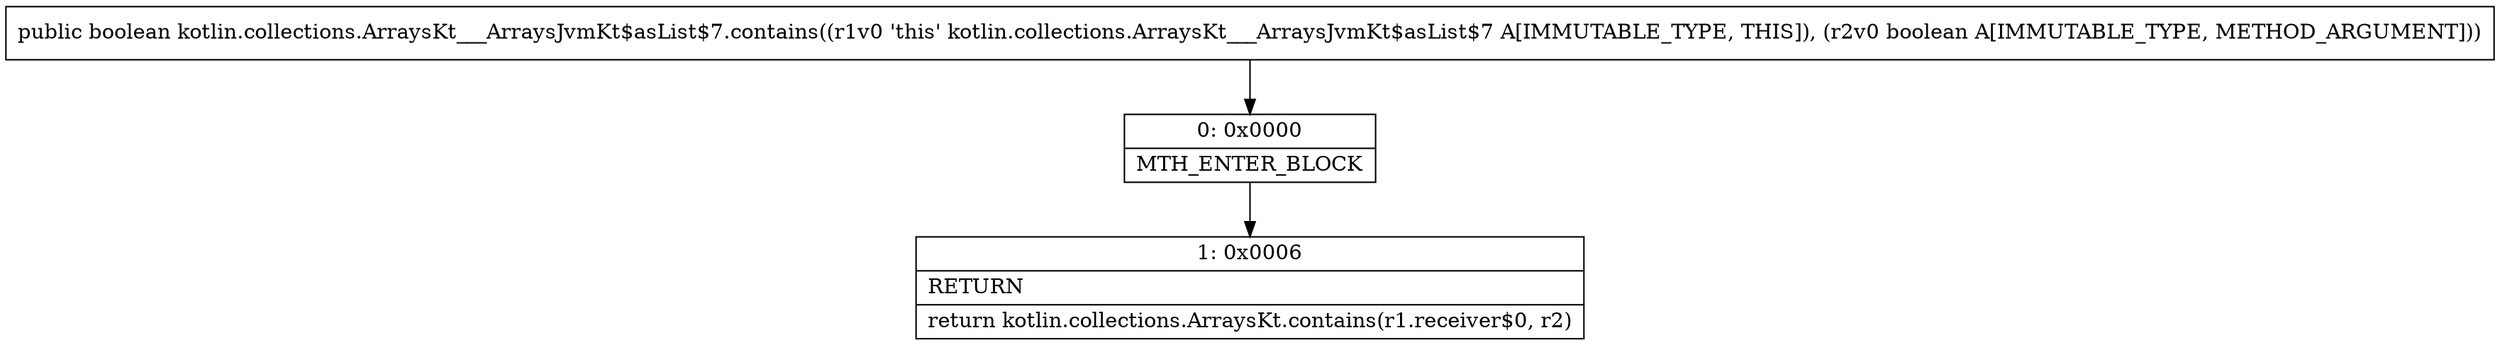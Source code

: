 digraph "CFG forkotlin.collections.ArraysKt___ArraysJvmKt$asList$7.contains(Z)Z" {
Node_0 [shape=record,label="{0\:\ 0x0000|MTH_ENTER_BLOCK\l}"];
Node_1 [shape=record,label="{1\:\ 0x0006|RETURN\l|return kotlin.collections.ArraysKt.contains(r1.receiver$0, r2)\l}"];
MethodNode[shape=record,label="{public boolean kotlin.collections.ArraysKt___ArraysJvmKt$asList$7.contains((r1v0 'this' kotlin.collections.ArraysKt___ArraysJvmKt$asList$7 A[IMMUTABLE_TYPE, THIS]), (r2v0 boolean A[IMMUTABLE_TYPE, METHOD_ARGUMENT])) }"];
MethodNode -> Node_0;
Node_0 -> Node_1;
}


